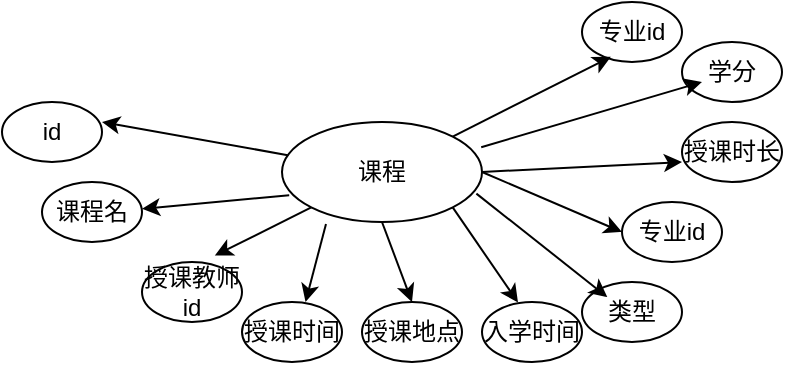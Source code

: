 <mxfile version="16.5.1" type="device"><diagram id="x8Jjq8fpHaDlx2RiXgc_" name="第 1 页"><mxGraphModel dx="1038" dy="660" grid="1" gridSize="10" guides="1" tooltips="1" connect="1" arrows="1" fold="1" page="1" pageScale="1" pageWidth="1169" pageHeight="827" math="0" shadow="0"><root><mxCell id="0"/><mxCell id="1" parent="0"/><mxCell id="HHNJELnzOPXHOgSBv8bZ-108" value="课程" style="ellipse;whiteSpace=wrap;html=1;" vertex="1" parent="1"><mxGeometry x="420" y="170" width="100" height="50" as="geometry"/></mxCell><mxCell id="HHNJELnzOPXHOgSBv8bZ-118" value="id" style="ellipse;whiteSpace=wrap;html=1;" vertex="1" parent="1"><mxGeometry x="280" y="160" width="50" height="30" as="geometry"/></mxCell><mxCell id="HHNJELnzOPXHOgSBv8bZ-119" value="课程名" style="ellipse;whiteSpace=wrap;html=1;" vertex="1" parent="1"><mxGeometry x="300" y="200" width="50" height="30" as="geometry"/></mxCell><mxCell id="HHNJELnzOPXHOgSBv8bZ-120" value="授课教师id" style="ellipse;whiteSpace=wrap;html=1;" vertex="1" parent="1"><mxGeometry x="350" y="240" width="50" height="30" as="geometry"/></mxCell><mxCell id="HHNJELnzOPXHOgSBv8bZ-121" value="授课时间" style="ellipse;whiteSpace=wrap;html=1;" vertex="1" parent="1"><mxGeometry x="400" y="260" width="50" height="30" as="geometry"/></mxCell><mxCell id="HHNJELnzOPXHOgSBv8bZ-124" value="入学时间" style="ellipse;whiteSpace=wrap;html=1;" vertex="1" parent="1"><mxGeometry x="520" y="260" width="50" height="30" as="geometry"/></mxCell><mxCell id="HHNJELnzOPXHOgSBv8bZ-125" value="专业id" style="ellipse;whiteSpace=wrap;html=1;" vertex="1" parent="1"><mxGeometry x="590" y="210" width="50" height="30" as="geometry"/></mxCell><mxCell id="HHNJELnzOPXHOgSBv8bZ-127" value="" style="endArrow=classic;html=1;rounded=0;" edge="1" parent="1" source="HHNJELnzOPXHOgSBv8bZ-108"><mxGeometry width="50" height="50" relative="1" as="geometry"><mxPoint x="370" y="130" as="sourcePoint"/><mxPoint x="330" y="170" as="targetPoint"/></mxGeometry></mxCell><mxCell id="HHNJELnzOPXHOgSBv8bZ-128" value="" style="endArrow=classic;html=1;rounded=0;exitX=0.036;exitY=0.732;exitDx=0;exitDy=0;exitPerimeter=0;" edge="1" parent="1" source="HHNJELnzOPXHOgSBv8bZ-108"><mxGeometry width="50" height="50" relative="1" as="geometry"><mxPoint x="442.913" y="230.002" as="sourcePoint"/><mxPoint x="350" y="213.41" as="targetPoint"/></mxGeometry></mxCell><mxCell id="HHNJELnzOPXHOgSBv8bZ-129" value="" style="endArrow=classic;html=1;rounded=0;exitX=0;exitY=1;exitDx=0;exitDy=0;" edge="1" parent="1" source="HHNJELnzOPXHOgSBv8bZ-108"><mxGeometry width="50" height="50" relative="1" as="geometry"><mxPoint x="460.0" y="230.0" as="sourcePoint"/><mxPoint x="386.4" y="236.81" as="targetPoint"/></mxGeometry></mxCell><mxCell id="HHNJELnzOPXHOgSBv8bZ-130" value="" style="endArrow=classic;html=1;rounded=0;exitX=0.22;exitY=1.02;exitDx=0;exitDy=0;exitPerimeter=0;" edge="1" parent="1" source="HHNJELnzOPXHOgSBv8bZ-108"><mxGeometry width="50" height="50" relative="1" as="geometry"><mxPoint x="480.005" y="235.868" as="sourcePoint"/><mxPoint x="431.76" y="260.0" as="targetPoint"/></mxGeometry></mxCell><mxCell id="HHNJELnzOPXHOgSBv8bZ-133" value="" style="endArrow=classic;html=1;rounded=0;exitX=1;exitY=1;exitDx=0;exitDy=0;entryX=0.36;entryY=0.007;entryDx=0;entryDy=0;entryPerimeter=0;" edge="1" parent="1" source="HHNJELnzOPXHOgSBv8bZ-108" target="HHNJELnzOPXHOgSBv8bZ-124"><mxGeometry width="50" height="50" relative="1" as="geometry"><mxPoint x="543.185" y="172.078" as="sourcePoint"/><mxPoint x="606.82" y="200.0" as="targetPoint"/></mxGeometry></mxCell><mxCell id="HHNJELnzOPXHOgSBv8bZ-134" value="" style="endArrow=classic;html=1;rounded=0;exitX=1;exitY=0.5;exitDx=0;exitDy=0;entryX=0;entryY=0.5;entryDx=0;entryDy=0;" edge="1" parent="1" source="HHNJELnzOPXHOgSBv8bZ-108" target="HHNJELnzOPXHOgSBv8bZ-125"><mxGeometry width="50" height="50" relative="1" as="geometry"><mxPoint x="530" y="160" as="sourcePoint"/><mxPoint x="616.82" y="165" as="targetPoint"/></mxGeometry></mxCell><mxCell id="HHNJELnzOPXHOgSBv8bZ-136" value="授课地点" style="ellipse;whiteSpace=wrap;html=1;" vertex="1" parent="1"><mxGeometry x="460" y="260" width="50" height="30" as="geometry"/></mxCell><mxCell id="HHNJELnzOPXHOgSBv8bZ-137" value="" style="endArrow=classic;html=1;rounded=0;exitX=0.5;exitY=1;exitDx=0;exitDy=0;entryX=0.5;entryY=0;entryDx=0;entryDy=0;" edge="1" parent="1" source="HHNJELnzOPXHOgSBv8bZ-108" target="HHNJELnzOPXHOgSBv8bZ-136"><mxGeometry width="50" height="50" relative="1" as="geometry"><mxPoint x="452" y="231" as="sourcePoint"/><mxPoint x="441.76" y="270" as="targetPoint"/></mxGeometry></mxCell><mxCell id="HHNJELnzOPXHOgSBv8bZ-138" value="授课时长" style="ellipse;whiteSpace=wrap;html=1;" vertex="1" parent="1"><mxGeometry x="620" y="170" width="50" height="30" as="geometry"/></mxCell><mxCell id="HHNJELnzOPXHOgSBv8bZ-139" value="" style="endArrow=classic;html=1;rounded=0;exitX=1;exitY=0.5;exitDx=0;exitDy=0;" edge="1" parent="1" source="HHNJELnzOPXHOgSBv8bZ-108"><mxGeometry width="50" height="50" relative="1" as="geometry"><mxPoint x="630.24" y="151" as="sourcePoint"/><mxPoint x="620.0" y="190" as="targetPoint"/></mxGeometry></mxCell><mxCell id="HHNJELnzOPXHOgSBv8bZ-140" value="类型" style="ellipse;whiteSpace=wrap;html=1;" vertex="1" parent="1"><mxGeometry x="570" y="250" width="50" height="30" as="geometry"/></mxCell><mxCell id="HHNJELnzOPXHOgSBv8bZ-141" value="" style="endArrow=classic;html=1;rounded=0;exitX=0.972;exitY=0.716;exitDx=0;exitDy=0;entryX=0.36;entryY=0.007;entryDx=0;entryDy=0;entryPerimeter=0;exitPerimeter=0;" edge="1" parent="1" source="HHNJELnzOPXHOgSBv8bZ-108"><mxGeometry width="50" height="50" relative="1" as="geometry"><mxPoint x="549.995" y="209.998" as="sourcePoint"/><mxPoint x="582.64" y="257.53" as="targetPoint"/></mxGeometry></mxCell><mxCell id="HHNJELnzOPXHOgSBv8bZ-142" value="学分" style="ellipse;whiteSpace=wrap;html=1;" vertex="1" parent="1"><mxGeometry x="620" y="130" width="50" height="30" as="geometry"/></mxCell><mxCell id="HHNJELnzOPXHOgSBv8bZ-143" value="专业id" style="ellipse;whiteSpace=wrap;html=1;" vertex="1" parent="1"><mxGeometry x="570" y="110" width="50" height="30" as="geometry"/></mxCell><mxCell id="HHNJELnzOPXHOgSBv8bZ-144" value="" style="endArrow=classic;html=1;rounded=0;exitX=0.996;exitY=0.252;exitDx=0;exitDy=0;exitPerimeter=0;" edge="1" parent="1" source="HHNJELnzOPXHOgSBv8bZ-108"><mxGeometry width="50" height="50" relative="1" as="geometry"><mxPoint x="530" y="155" as="sourcePoint"/><mxPoint x="630.0" y="150" as="targetPoint"/></mxGeometry></mxCell><mxCell id="HHNJELnzOPXHOgSBv8bZ-145" value="" style="endArrow=classic;html=1;rounded=0;exitX=1;exitY=0;exitDx=0;exitDy=0;" edge="1" parent="1" source="HHNJELnzOPXHOgSBv8bZ-108"><mxGeometry width="50" height="50" relative="1" as="geometry"><mxPoint x="474.0" y="170.0" as="sourcePoint"/><mxPoint x="584.4" y="137.4" as="targetPoint"/></mxGeometry></mxCell></root></mxGraphModel></diagram></mxfile>